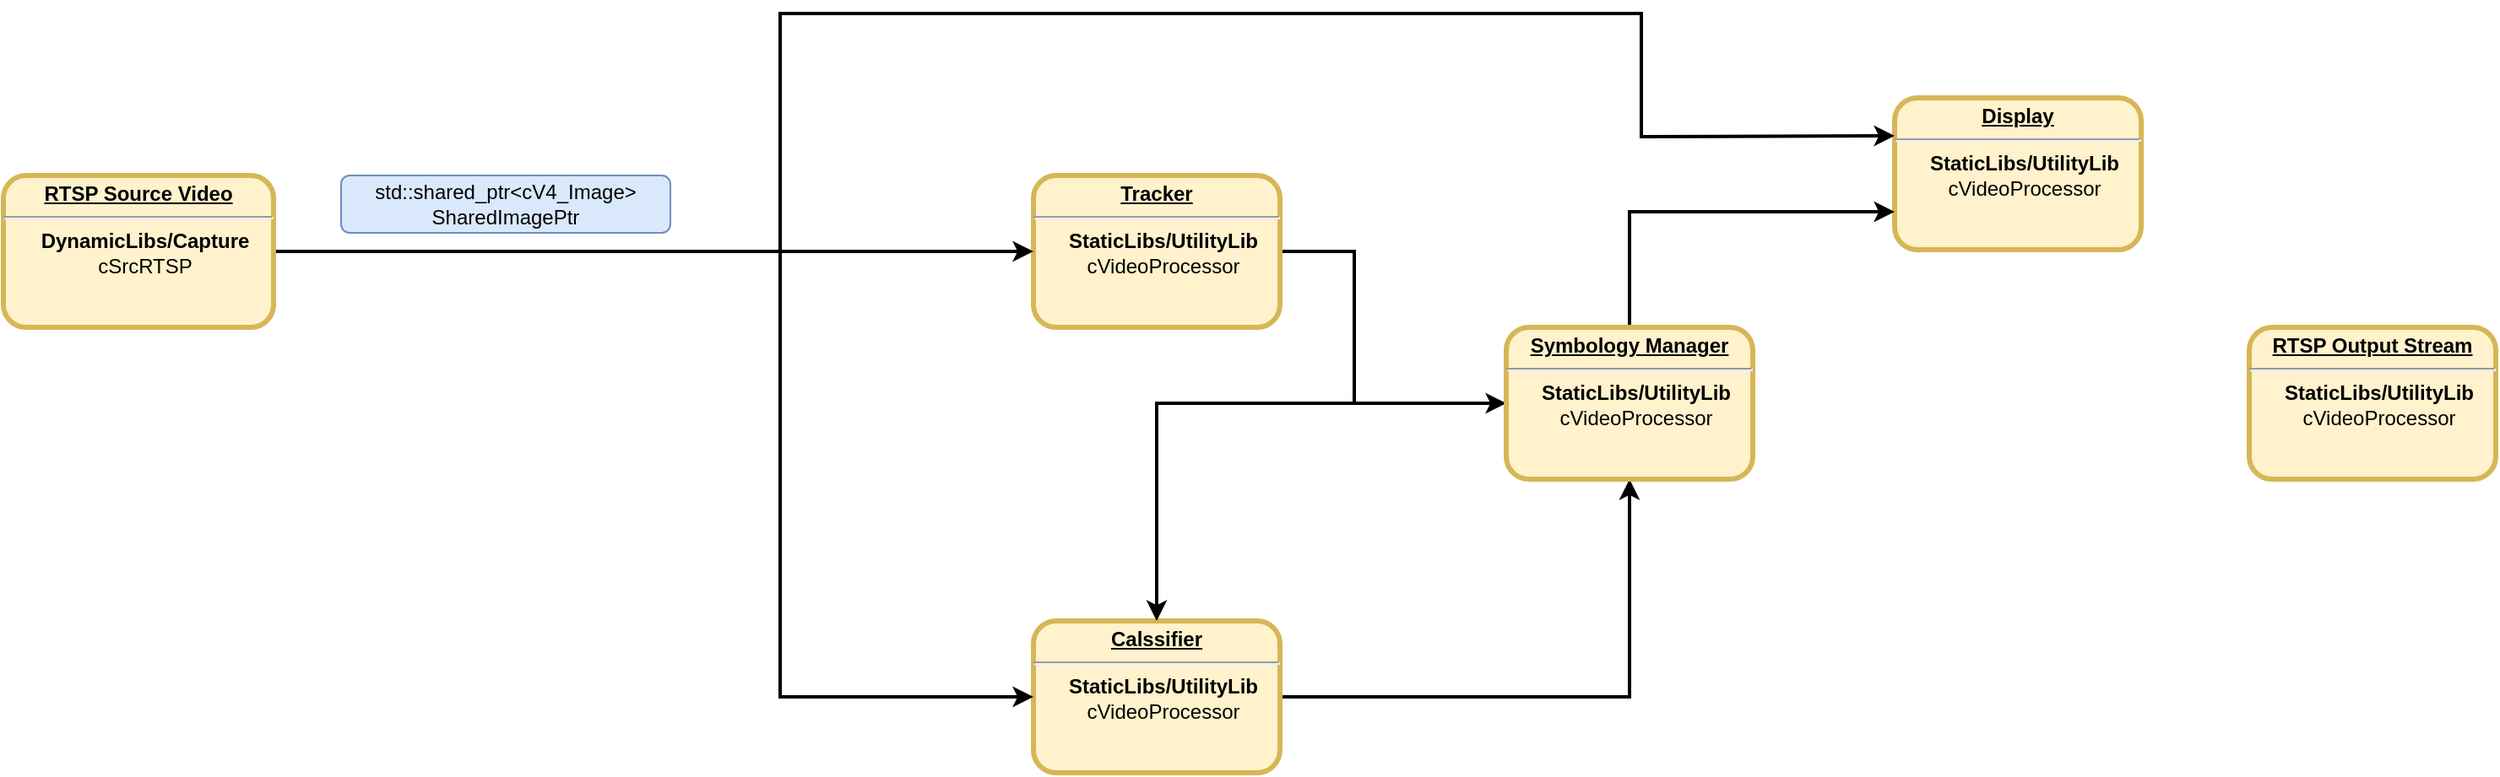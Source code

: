 <mxfile version="10.7.5" type="github"><diagram name="Page-1" id="c7558073-3199-34d8-9f00-42111426c3f3"><mxGraphModel dx="2220" dy="715" grid="1" gridSize="10" guides="1" tooltips="1" connect="1" arrows="1" fold="1" page="1" pageScale="1" pageWidth="826" pageHeight="1169" background="#ffffff" math="0" shadow="0"><root><mxCell id="0"/><mxCell id="1" parent="0"/><mxCell id="Emuol7AU5fjH5ueF5UE_-42" style="edgeStyle=orthogonalEdgeStyle;rounded=0;orthogonalLoop=1;jettySize=auto;html=1;exitX=1;exitY=0.5;exitDx=0;exitDy=0;entryX=0;entryY=0.5;entryDx=0;entryDy=0;strokeWidth=2;" edge="1" parent="1" source="2" target="Emuol7AU5fjH5ueF5UE_-41"><mxGeometry relative="1" as="geometry"><Array as="points"><mxPoint x="180" y="281"/><mxPoint x="180" y="371"/></Array></mxGeometry></mxCell><mxCell id="2" value="&lt;p style=&quot;margin: 0px ; margin-top: 4px ; text-align: center ; text-decoration: underline&quot;&gt;&lt;strong&gt;Tracker&lt;br&gt;&lt;/strong&gt;&lt;/p&gt;&lt;hr&gt;&lt;p style=&quot;margin: 0px ; margin-left: 8px&quot;&gt;StaticLibs/UtilityLib&lt;/p&gt;&lt;p style=&quot;margin: 0px ; margin-left: 8px&quot;&gt;&lt;span style=&quot;font-weight: normal&quot;&gt;cVideoProcessor&lt;/span&gt;&lt;/p&gt;" style="verticalAlign=middle;align=center;overflow=fill;fontSize=12;fontFamily=Helvetica;html=1;rounded=1;fontStyle=1;strokeWidth=3;fillColor=#fff2cc;strokeColor=#d6b656;" parent="1" vertex="1"><mxGeometry x="-10" y="236" width="146" height="90" as="geometry"/></mxCell><mxCell id="37" value="" style="edgeStyle=none;noEdgeStyle=1;strokeWidth=2;exitX=1;exitY=0.5;exitDx=0;exitDy=0;" parent="1" source="RivvxK9o4tqXpwqlltlP-96" target="2" edge="1"><mxGeometry width="100" height="100" relative="1" as="geometry"><mxPoint x="-180" y="222.238" as="sourcePoint"/><mxPoint x="380" y="90" as="targetPoint"/><Array as="points"/></mxGeometry></mxCell><mxCell id="RivvxK9o4tqXpwqlltlP-96" value="&lt;p style=&quot;margin: 0px ; margin-top: 4px ; text-align: center ; text-decoration: underline&quot;&gt;RTSP Source Video&lt;/p&gt;&lt;hr&gt;&lt;p style=&quot;margin: 0px ; margin-left: 8px&quot;&gt;DynamicLibs/Capture&lt;/p&gt;&lt;p style=&quot;margin: 0px ; margin-left: 8px&quot;&gt;&lt;span style=&quot;font-weight: 400&quot;&gt;cSrcRTSP&lt;/span&gt;&lt;/p&gt;" style="verticalAlign=middle;align=center;overflow=fill;fontSize=12;fontFamily=Helvetica;html=1;rounded=1;fontStyle=1;strokeWidth=3;fillColor=#fff2cc;strokeColor=#d6b656;" parent="1" vertex="1"><mxGeometry x="-620" y="236" width="160" height="90" as="geometry"/></mxCell><mxCell id="Emuol7AU5fjH5ueF5UE_-44" style="edgeStyle=orthogonalEdgeStyle;rounded=0;orthogonalLoop=1;jettySize=auto;html=1;exitX=1;exitY=0.5;exitDx=0;exitDy=0;entryX=0.5;entryY=1;entryDx=0;entryDy=0;strokeWidth=2;" edge="1" parent="1" source="RivvxK9o4tqXpwqlltlP-98" target="Emuol7AU5fjH5ueF5UE_-41"><mxGeometry relative="1" as="geometry"/></mxCell><mxCell id="RivvxK9o4tqXpwqlltlP-98" value="&lt;p style=&quot;margin: 0px ; margin-top: 4px ; text-align: center ; text-decoration: underline&quot;&gt;&lt;strong&gt;Calssifier&lt;br&gt;&lt;/strong&gt;&lt;/p&gt;&lt;hr&gt;&lt;p style=&quot;margin: 0px ; margin-left: 8px&quot;&gt;StaticLibs/UtilityLib&lt;/p&gt;&lt;p style=&quot;margin: 0px ; margin-left: 8px&quot;&gt;&lt;span style=&quot;font-weight: normal&quot;&gt;cVideoProcessor&lt;/span&gt;&lt;/p&gt;" style="verticalAlign=middle;align=center;overflow=fill;fontSize=12;fontFamily=Helvetica;html=1;rounded=1;fontStyle=1;strokeWidth=3;fillColor=#fff2cc;strokeColor=#d6b656;" parent="1" vertex="1"><mxGeometry x="-10" y="500" width="146" height="90" as="geometry"/></mxCell><mxCell id="RivvxK9o4tqXpwqlltlP-99" value="" style="edgeStyle=none;noEdgeStyle=1;strokeWidth=2;entryX=0;entryY=0.5;entryDx=0;entryDy=0;rounded=0;" parent="1" target="RivvxK9o4tqXpwqlltlP-98" edge="1"><mxGeometry width="100" height="100" relative="1" as="geometry"><mxPoint x="-160" y="280" as="sourcePoint"/><mxPoint x="188" y="499.5" as="targetPoint"/><Array as="points"><mxPoint x="-160" y="545"/></Array></mxGeometry></mxCell><mxCell id="Emuol7AU5fjH5ueF5UE_-38" value="std::shared_ptr&amp;lt;cV4_Image&amp;gt; SharedImagePtr" style="rounded=1;whiteSpace=wrap;html=1;fillColor=#dae8fc;strokeColor=#6c8ebf;" vertex="1" parent="1"><mxGeometry x="-420" y="236" width="195" height="34" as="geometry"/></mxCell><mxCell id="Emuol7AU5fjH5ueF5UE_-39" value="&lt;p style=&quot;margin: 0px ; margin-top: 4px ; text-align: center ; text-decoration: underline&quot;&gt;&lt;strong&gt;Display&lt;br&gt;&lt;/strong&gt;&lt;/p&gt;&lt;hr&gt;&lt;p style=&quot;margin: 0px ; margin-left: 8px&quot;&gt;StaticLibs/UtilityLib&lt;/p&gt;&lt;p style=&quot;margin: 0px ; margin-left: 8px&quot;&gt;&lt;span style=&quot;font-weight: normal&quot;&gt;cVideoProcessor&lt;/span&gt;&lt;/p&gt;" style="verticalAlign=middle;align=center;overflow=fill;fontSize=12;fontFamily=Helvetica;html=1;rounded=1;fontStyle=1;strokeWidth=3;fillColor=#fff2cc;strokeColor=#d6b656;" vertex="1" parent="1"><mxGeometry x="500" y="190" width="146" height="90" as="geometry"/></mxCell><mxCell id="Emuol7AU5fjH5ueF5UE_-40" value="&lt;p style=&quot;margin: 0px ; margin-top: 4px ; text-align: center ; text-decoration: underline&quot;&gt;&lt;strong&gt;RTSP Output Stream&lt;br&gt;&lt;/strong&gt;&lt;/p&gt;&lt;hr&gt;&lt;p style=&quot;margin: 0px ; margin-left: 8px&quot;&gt;StaticLibs/UtilityLib&lt;/p&gt;&lt;p style=&quot;margin: 0px ; margin-left: 8px&quot;&gt;&lt;span style=&quot;font-weight: normal&quot;&gt;cVideoProcessor&lt;/span&gt;&lt;/p&gt;" style="verticalAlign=middle;align=center;overflow=fill;fontSize=12;fontFamily=Helvetica;html=1;rounded=1;fontStyle=1;strokeWidth=3;fillColor=#fff2cc;strokeColor=#d6b656;" vertex="1" parent="1"><mxGeometry x="710" y="326" width="146" height="90" as="geometry"/></mxCell><mxCell id="Emuol7AU5fjH5ueF5UE_-46" style="edgeStyle=orthogonalEdgeStyle;rounded=0;orthogonalLoop=1;jettySize=auto;html=1;exitX=0;exitY=0.5;exitDx=0;exitDy=0;entryX=0.5;entryY=0;entryDx=0;entryDy=0;strokeWidth=2;" edge="1" parent="1" source="Emuol7AU5fjH5ueF5UE_-41" target="RivvxK9o4tqXpwqlltlP-98"><mxGeometry relative="1" as="geometry"/></mxCell><mxCell id="Emuol7AU5fjH5ueF5UE_-51" style="edgeStyle=orthogonalEdgeStyle;rounded=0;orthogonalLoop=1;jettySize=auto;html=1;exitX=0.5;exitY=0;exitDx=0;exitDy=0;entryX=0;entryY=0.75;entryDx=0;entryDy=0;strokeWidth=2;" edge="1" parent="1" source="Emuol7AU5fjH5ueF5UE_-41" target="Emuol7AU5fjH5ueF5UE_-39"><mxGeometry relative="1" as="geometry"/></mxCell><mxCell id="Emuol7AU5fjH5ueF5UE_-41" value="&lt;p style=&quot;margin: 0px ; margin-top: 4px ; text-align: center ; text-decoration: underline&quot;&gt;&lt;strong&gt;Symbology Manager&lt;/strong&gt;&lt;/p&gt;&lt;hr&gt;&lt;p style=&quot;margin: 0px ; margin-left: 8px&quot;&gt;StaticLibs/UtilityLib&lt;/p&gt;&lt;p style=&quot;margin: 0px ; margin-left: 8px&quot;&gt;&lt;span style=&quot;font-weight: normal&quot;&gt;cVideoProcessor&lt;/span&gt;&lt;/p&gt;" style="verticalAlign=middle;align=center;overflow=fill;fontSize=12;fontFamily=Helvetica;html=1;rounded=1;fontStyle=1;strokeWidth=3;fillColor=#fff2cc;strokeColor=#d6b656;" vertex="1" parent="1"><mxGeometry x="270" y="326" width="146" height="90" as="geometry"/></mxCell><mxCell id="Emuol7AU5fjH5ueF5UE_-47" value="" style="endArrow=classic;html=1;strokeWidth=2;entryX=0;entryY=0.25;entryDx=0;entryDy=0;rounded=0;" edge="1" parent="1" target="Emuol7AU5fjH5ueF5UE_-39"><mxGeometry width="50" height="50" relative="1" as="geometry"><mxPoint x="-160" y="280" as="sourcePoint"/><mxPoint x="-60" y="110" as="targetPoint"/><Array as="points"><mxPoint x="-160" y="140"/><mxPoint x="350" y="140"/><mxPoint x="350" y="213"/></Array></mxGeometry></mxCell></root></mxGraphModel></diagram></mxfile>
